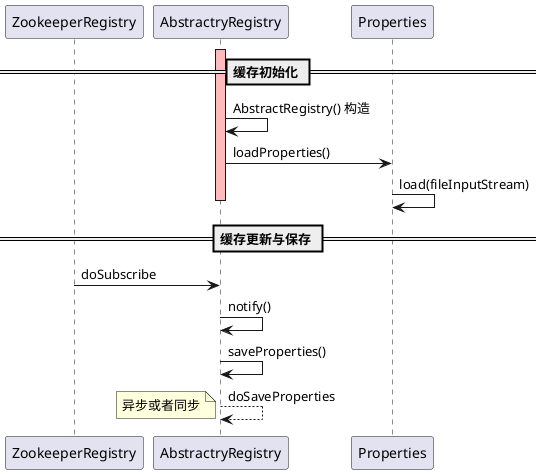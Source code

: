 @startuml
' 定义顺序
participant ZookeeperRegistry
participant AbstractryRegistry
participant Properties


== 缓存初始化 ==
activate AbstractryRegistry #FFBBBB
AbstractryRegistry -> AbstractryRegistry: AbstractRegistry() 构造
AbstractryRegistry -> Properties: loadProperties()
Properties -> Properties: load(fileInputStream)
deactivate AbstractryRegistry


== 缓存更新与保存 ==
ZookeeperRegistry ->  AbstractryRegistry: doSubscribe
AbstractryRegistry -> AbstractryRegistry: notify()
AbstractryRegistry -> AbstractryRegistry: saveProperties()
AbstractryRegistry --> AbstractryRegistry: doSaveProperties
note left: 异步或者同步


@enduml